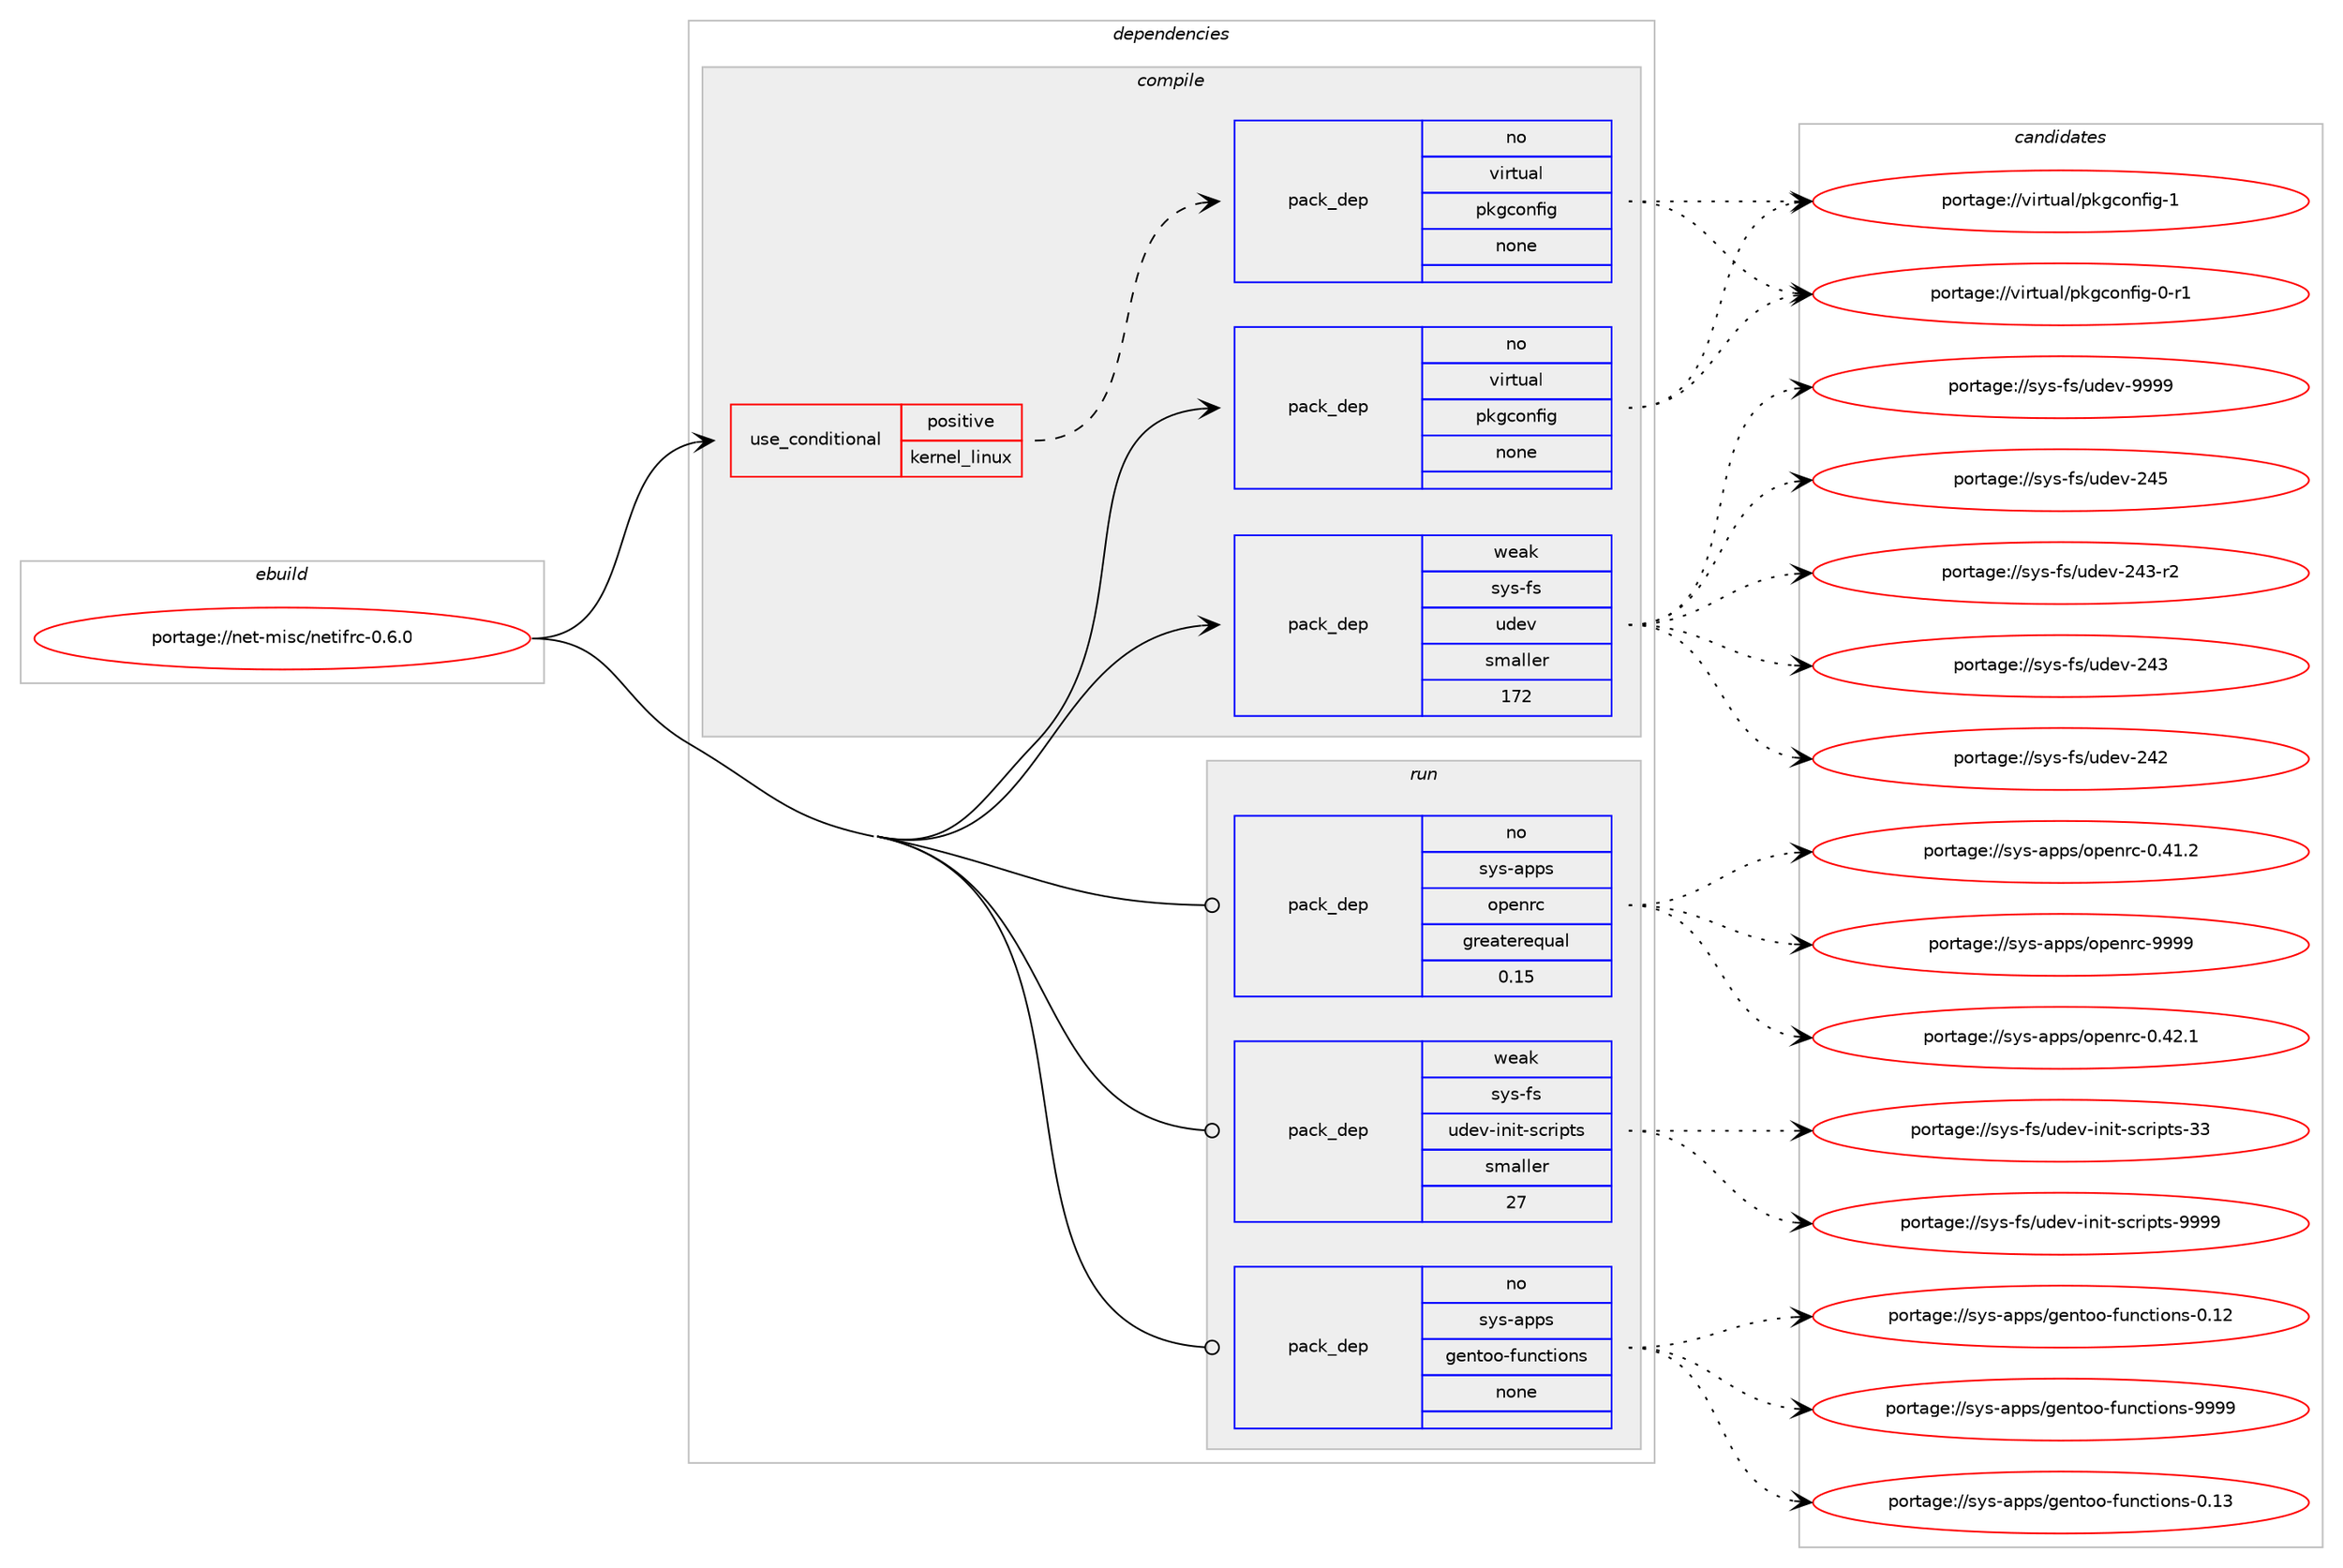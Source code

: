 digraph prolog {

# *************
# Graph options
# *************

newrank=true;
concentrate=true;
compound=true;
graph [rankdir=LR,fontname=Helvetica,fontsize=10,ranksep=1.5];#, ranksep=2.5, nodesep=0.2];
edge  [arrowhead=vee];
node  [fontname=Helvetica,fontsize=10];

# **********
# The ebuild
# **********

subgraph cluster_leftcol {
color=gray;
rank=same;
label=<<i>ebuild</i>>;
id [label="portage://net-misc/netifrc-0.6.0", color=red, width=4, href="../net-misc/netifrc-0.6.0.svg"];
}

# ****************
# The dependencies
# ****************

subgraph cluster_midcol {
color=gray;
label=<<i>dependencies</i>>;
subgraph cluster_compile {
fillcolor="#eeeeee";
style=filled;
label=<<i>compile</i>>;
subgraph cond9593 {
dependency51742 [label=<<TABLE BORDER="0" CELLBORDER="1" CELLSPACING="0" CELLPADDING="4"><TR><TD ROWSPAN="3" CELLPADDING="10">use_conditional</TD></TR><TR><TD>positive</TD></TR><TR><TD>kernel_linux</TD></TR></TABLE>>, shape=none, color=red];
subgraph pack41088 {
dependency51743 [label=<<TABLE BORDER="0" CELLBORDER="1" CELLSPACING="0" CELLPADDING="4" WIDTH="220"><TR><TD ROWSPAN="6" CELLPADDING="30">pack_dep</TD></TR><TR><TD WIDTH="110">no</TD></TR><TR><TD>virtual</TD></TR><TR><TD>pkgconfig</TD></TR><TR><TD>none</TD></TR><TR><TD></TD></TR></TABLE>>, shape=none, color=blue];
}
dependency51742:e -> dependency51743:w [weight=20,style="dashed",arrowhead="vee"];
}
id:e -> dependency51742:w [weight=20,style="solid",arrowhead="vee"];
subgraph pack41089 {
dependency51744 [label=<<TABLE BORDER="0" CELLBORDER="1" CELLSPACING="0" CELLPADDING="4" WIDTH="220"><TR><TD ROWSPAN="6" CELLPADDING="30">pack_dep</TD></TR><TR><TD WIDTH="110">no</TD></TR><TR><TD>virtual</TD></TR><TR><TD>pkgconfig</TD></TR><TR><TD>none</TD></TR><TR><TD></TD></TR></TABLE>>, shape=none, color=blue];
}
id:e -> dependency51744:w [weight=20,style="solid",arrowhead="vee"];
subgraph pack41090 {
dependency51745 [label=<<TABLE BORDER="0" CELLBORDER="1" CELLSPACING="0" CELLPADDING="4" WIDTH="220"><TR><TD ROWSPAN="6" CELLPADDING="30">pack_dep</TD></TR><TR><TD WIDTH="110">weak</TD></TR><TR><TD>sys-fs</TD></TR><TR><TD>udev</TD></TR><TR><TD>smaller</TD></TR><TR><TD>172</TD></TR></TABLE>>, shape=none, color=blue];
}
id:e -> dependency51745:w [weight=20,style="solid",arrowhead="vee"];
}
subgraph cluster_compileandrun {
fillcolor="#eeeeee";
style=filled;
label=<<i>compile and run</i>>;
}
subgraph cluster_run {
fillcolor="#eeeeee";
style=filled;
label=<<i>run</i>>;
subgraph pack41091 {
dependency51746 [label=<<TABLE BORDER="0" CELLBORDER="1" CELLSPACING="0" CELLPADDING="4" WIDTH="220"><TR><TD ROWSPAN="6" CELLPADDING="30">pack_dep</TD></TR><TR><TD WIDTH="110">no</TD></TR><TR><TD>sys-apps</TD></TR><TR><TD>gentoo-functions</TD></TR><TR><TD>none</TD></TR><TR><TD></TD></TR></TABLE>>, shape=none, color=blue];
}
id:e -> dependency51746:w [weight=20,style="solid",arrowhead="odot"];
subgraph pack41092 {
dependency51747 [label=<<TABLE BORDER="0" CELLBORDER="1" CELLSPACING="0" CELLPADDING="4" WIDTH="220"><TR><TD ROWSPAN="6" CELLPADDING="30">pack_dep</TD></TR><TR><TD WIDTH="110">no</TD></TR><TR><TD>sys-apps</TD></TR><TR><TD>openrc</TD></TR><TR><TD>greaterequal</TD></TR><TR><TD>0.15</TD></TR></TABLE>>, shape=none, color=blue];
}
id:e -> dependency51747:w [weight=20,style="solid",arrowhead="odot"];
subgraph pack41093 {
dependency51748 [label=<<TABLE BORDER="0" CELLBORDER="1" CELLSPACING="0" CELLPADDING="4" WIDTH="220"><TR><TD ROWSPAN="6" CELLPADDING="30">pack_dep</TD></TR><TR><TD WIDTH="110">weak</TD></TR><TR><TD>sys-fs</TD></TR><TR><TD>udev-init-scripts</TD></TR><TR><TD>smaller</TD></TR><TR><TD>27</TD></TR></TABLE>>, shape=none, color=blue];
}
id:e -> dependency51748:w [weight=20,style="solid",arrowhead="odot"];
}
}

# **************
# The candidates
# **************

subgraph cluster_choices {
rank=same;
color=gray;
label=<<i>candidates</i>>;

subgraph choice41088 {
color=black;
nodesep=1;
choice1181051141161179710847112107103991111101021051034549 [label="portage://virtual/pkgconfig-1", color=red, width=4,href="../virtual/pkgconfig-1.svg"];
choice11810511411611797108471121071039911111010210510345484511449 [label="portage://virtual/pkgconfig-0-r1", color=red, width=4,href="../virtual/pkgconfig-0-r1.svg"];
dependency51743:e -> choice1181051141161179710847112107103991111101021051034549:w [style=dotted,weight="100"];
dependency51743:e -> choice11810511411611797108471121071039911111010210510345484511449:w [style=dotted,weight="100"];
}
subgraph choice41089 {
color=black;
nodesep=1;
choice1181051141161179710847112107103991111101021051034549 [label="portage://virtual/pkgconfig-1", color=red, width=4,href="../virtual/pkgconfig-1.svg"];
choice11810511411611797108471121071039911111010210510345484511449 [label="portage://virtual/pkgconfig-0-r1", color=red, width=4,href="../virtual/pkgconfig-0-r1.svg"];
dependency51744:e -> choice1181051141161179710847112107103991111101021051034549:w [style=dotted,weight="100"];
dependency51744:e -> choice11810511411611797108471121071039911111010210510345484511449:w [style=dotted,weight="100"];
}
subgraph choice41090 {
color=black;
nodesep=1;
choice11512111545102115471171001011184557575757 [label="portage://sys-fs/udev-9999", color=red, width=4,href="../sys-fs/udev-9999.svg"];
choice115121115451021154711710010111845505253 [label="portage://sys-fs/udev-245", color=red, width=4,href="../sys-fs/udev-245.svg"];
choice1151211154510211547117100101118455052514511450 [label="portage://sys-fs/udev-243-r2", color=red, width=4,href="../sys-fs/udev-243-r2.svg"];
choice115121115451021154711710010111845505251 [label="portage://sys-fs/udev-243", color=red, width=4,href="../sys-fs/udev-243.svg"];
choice115121115451021154711710010111845505250 [label="portage://sys-fs/udev-242", color=red, width=4,href="../sys-fs/udev-242.svg"];
dependency51745:e -> choice11512111545102115471171001011184557575757:w [style=dotted,weight="100"];
dependency51745:e -> choice115121115451021154711710010111845505253:w [style=dotted,weight="100"];
dependency51745:e -> choice1151211154510211547117100101118455052514511450:w [style=dotted,weight="100"];
dependency51745:e -> choice115121115451021154711710010111845505251:w [style=dotted,weight="100"];
dependency51745:e -> choice115121115451021154711710010111845505250:w [style=dotted,weight="100"];
}
subgraph choice41091 {
color=black;
nodesep=1;
choice11512111545971121121154710310111011611111145102117110991161051111101154557575757 [label="portage://sys-apps/gentoo-functions-9999", color=red, width=4,href="../sys-apps/gentoo-functions-9999.svg"];
choice11512111545971121121154710310111011611111145102117110991161051111101154548464951 [label="portage://sys-apps/gentoo-functions-0.13", color=red, width=4,href="../sys-apps/gentoo-functions-0.13.svg"];
choice11512111545971121121154710310111011611111145102117110991161051111101154548464950 [label="portage://sys-apps/gentoo-functions-0.12", color=red, width=4,href="../sys-apps/gentoo-functions-0.12.svg"];
dependency51746:e -> choice11512111545971121121154710310111011611111145102117110991161051111101154557575757:w [style=dotted,weight="100"];
dependency51746:e -> choice11512111545971121121154710310111011611111145102117110991161051111101154548464951:w [style=dotted,weight="100"];
dependency51746:e -> choice11512111545971121121154710310111011611111145102117110991161051111101154548464950:w [style=dotted,weight="100"];
}
subgraph choice41092 {
color=black;
nodesep=1;
choice115121115459711211211547111112101110114994557575757 [label="portage://sys-apps/openrc-9999", color=red, width=4,href="../sys-apps/openrc-9999.svg"];
choice1151211154597112112115471111121011101149945484652504649 [label="portage://sys-apps/openrc-0.42.1", color=red, width=4,href="../sys-apps/openrc-0.42.1.svg"];
choice1151211154597112112115471111121011101149945484652494650 [label="portage://sys-apps/openrc-0.41.2", color=red, width=4,href="../sys-apps/openrc-0.41.2.svg"];
dependency51747:e -> choice115121115459711211211547111112101110114994557575757:w [style=dotted,weight="100"];
dependency51747:e -> choice1151211154597112112115471111121011101149945484652504649:w [style=dotted,weight="100"];
dependency51747:e -> choice1151211154597112112115471111121011101149945484652494650:w [style=dotted,weight="100"];
}
subgraph choice41093 {
color=black;
nodesep=1;
choice11512111545102115471171001011184510511010511645115991141051121161154557575757 [label="portage://sys-fs/udev-init-scripts-9999", color=red, width=4,href="../sys-fs/udev-init-scripts-9999.svg"];
choice1151211154510211547117100101118451051101051164511599114105112116115455151 [label="portage://sys-fs/udev-init-scripts-33", color=red, width=4,href="../sys-fs/udev-init-scripts-33.svg"];
dependency51748:e -> choice11512111545102115471171001011184510511010511645115991141051121161154557575757:w [style=dotted,weight="100"];
dependency51748:e -> choice1151211154510211547117100101118451051101051164511599114105112116115455151:w [style=dotted,weight="100"];
}
}

}
